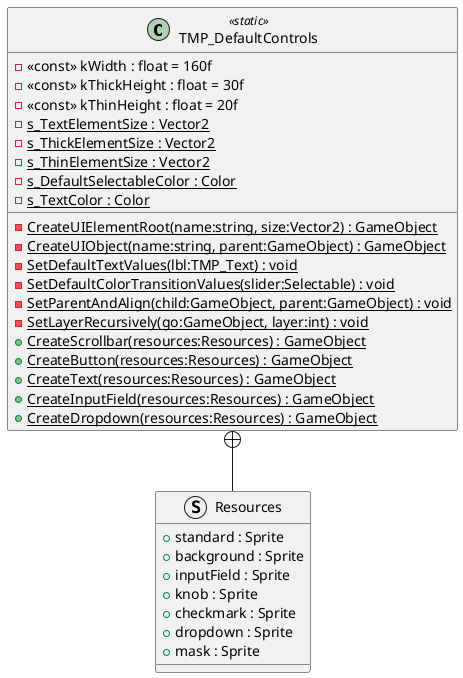 @startuml
class TMP_DefaultControls <<static>> {
    - <<const>> kWidth : float = 160f
    - <<const>> kThickHeight : float = 30f
    - <<const>> kThinHeight : float = 20f
    - {static} s_TextElementSize : Vector2
    - {static} s_ThickElementSize : Vector2
    - {static} s_ThinElementSize : Vector2
    - {static} s_DefaultSelectableColor : Color
    - {static} s_TextColor : Color
    - {static} CreateUIElementRoot(name:string, size:Vector2) : GameObject
    {static} - CreateUIObject(name:string, parent:GameObject) : GameObject
    - {static} SetDefaultTextValues(lbl:TMP_Text) : void
    - {static} SetDefaultColorTransitionValues(slider:Selectable) : void
    - {static} SetParentAndAlign(child:GameObject, parent:GameObject) : void
    - {static} SetLayerRecursively(go:GameObject, layer:int) : void
    + {static} CreateScrollbar(resources:Resources) : GameObject
    + {static} CreateButton(resources:Resources) : GameObject
    + {static} CreateText(resources:Resources) : GameObject
    + {static} CreateInputField(resources:Resources) : GameObject
    + {static} CreateDropdown(resources:Resources) : GameObject
}
struct Resources {
    + standard : Sprite
    + background : Sprite
    + inputField : Sprite
    + knob : Sprite
    + checkmark : Sprite
    + dropdown : Sprite
    + mask : Sprite
}
TMP_DefaultControls +-- Resources
@enduml
